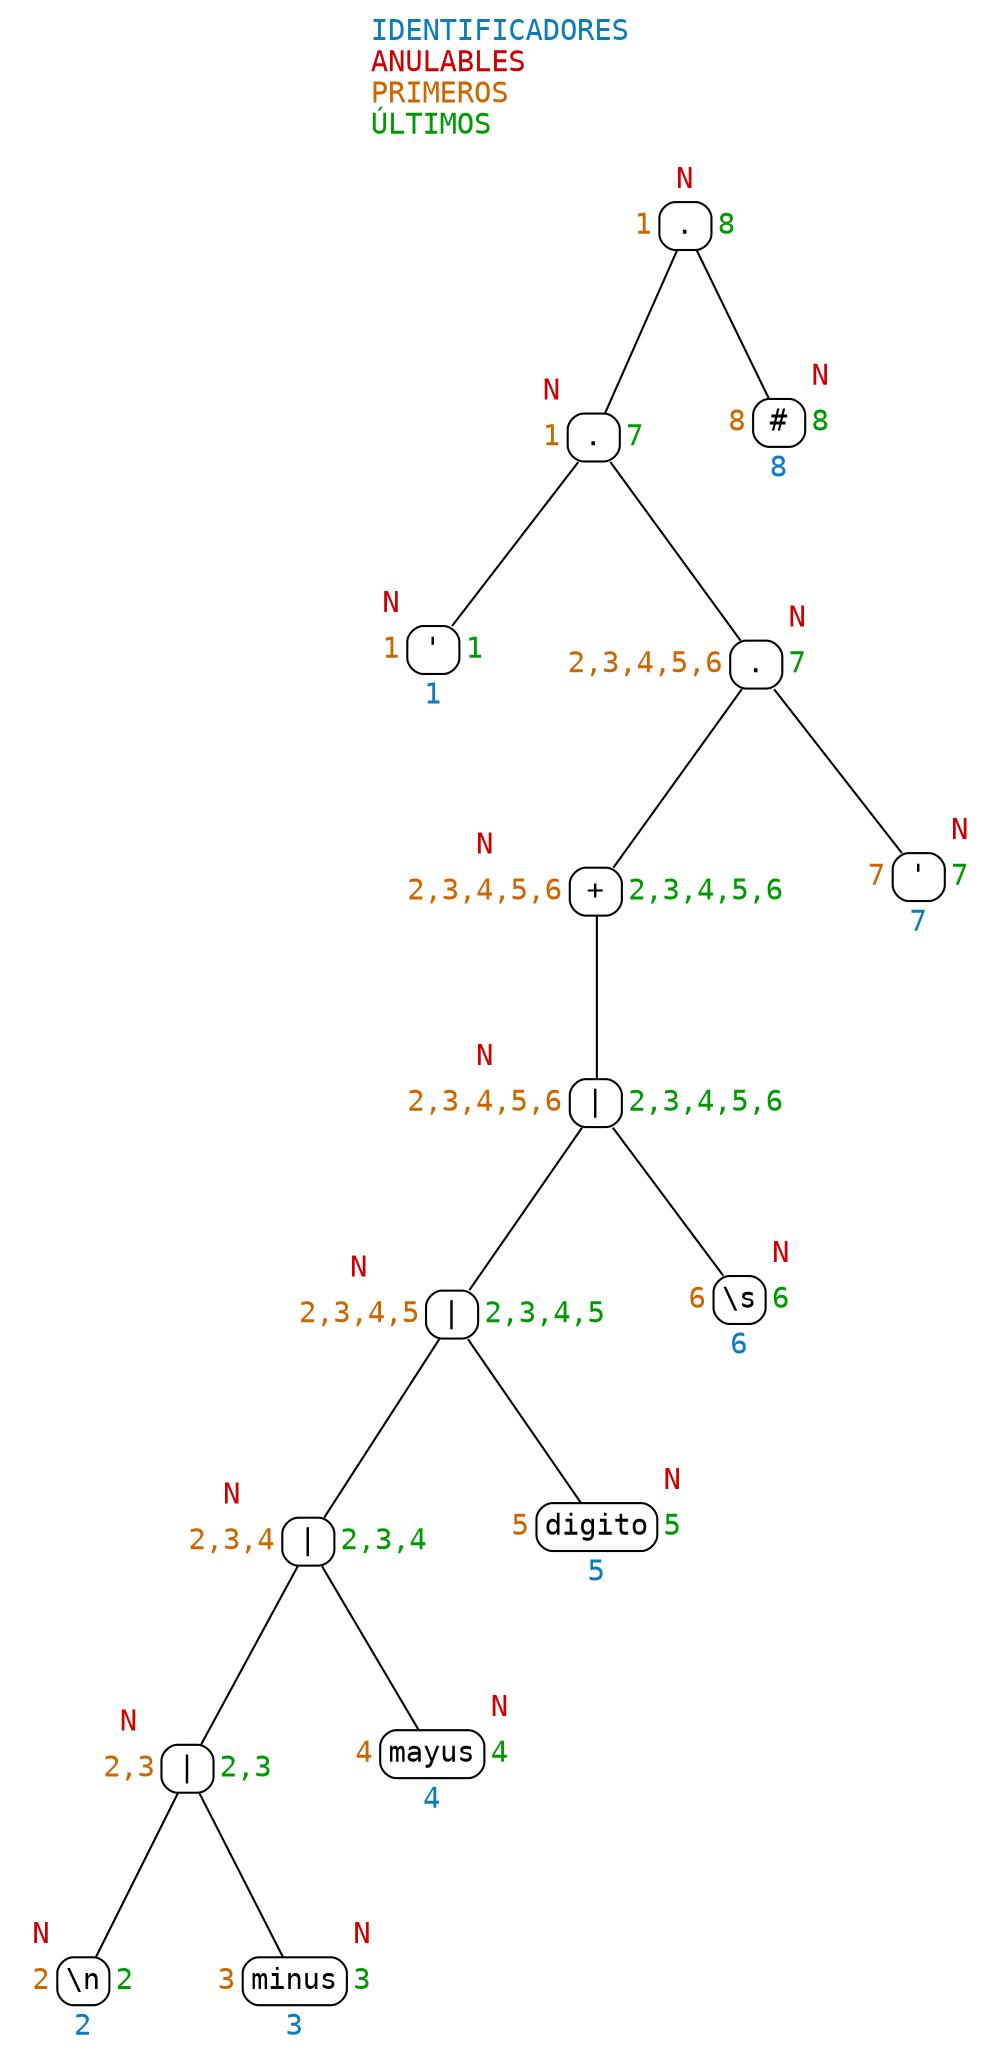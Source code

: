 digraph Tree {
	graph[fontname="Consolas" labelloc=t];
	node[shape = plaintext fontname="Consolas"];
	edge[dir = none];
	label=<<font color="#0C7CBA">IDENTIFICADORES</font><br align="left"/><font color="#CC0000">ANULABLES</font><br align="left"/><font color="#CC6600">PRIMEROS</font><br align="left"/><font color="#009900">ÚLTIMOS</font><br align="left"/>>;
	node15[label=<<table border="0" cellspacing="0" cellpadding="3"><tr><td></td><td><font color="#CC0000">N</font></td><td></td></tr><tr><td><font color="#CC6600">1</font></td><td border="1" style="rounded" port="p15" width="25">.</td><td><font color="#009900">8</font></td></tr><tr><td></td><td></td><td></td></tr></table>>];
	node14[label=<<table border="0" cellspacing="0" cellpadding="3"><tr><td><font color="#CC0000">N</font></td><td></td><td></td></tr><tr><td><font color="#CC6600">1</font></td><td border="1" style="rounded" port="p14" width="25">.</td><td><font color="#009900">7</font></td></tr><tr><td></td><td></td><td></td></tr></table>>];
	node13[label=<<table border="0" cellspacing="0" cellpadding="3"><tr><td><font color="#CC0000">N</font></td><td></td><td></td></tr><tr><td><font color="#CC6600">1</font></td><td border="1" style="rounded" port="p13" width="25">'</td><td><font color="#009900">1</font></td></tr><tr><td></td><td><font color="#0C7CBA">1</font></td><td></td></tr></table>>];
	node14:p14 -> node13:p13;
	node12[label=<<table border="0" cellspacing="0" cellpadding="3"><tr><td></td><td></td><td><font color="#CC0000">N</font></td></tr><tr><td><font color="#CC6600">2,3,4,5,6</font></td><td border="1" style="rounded" port="p12" width="25">.</td><td><font color="#009900">7</font></td></tr><tr><td></td><td></td><td></td></tr></table>>];
	node11[label=<<table border="0" cellspacing="0" cellpadding="3"><tr><td><font color="#CC0000">N</font></td><td></td><td></td></tr><tr><td><font color="#CC6600">2,3,4,5,6</font></td><td border="1" style="rounded" port="p11" width="25">+</td><td><font color="#009900">2,3,4,5,6</font></td></tr><tr><td></td><td></td><td></td></tr></table>>];
	node10[label=<<table border="0" cellspacing="0" cellpadding="3"><tr><td><font color="#CC0000">N</font></td><td></td><td></td></tr><tr><td><font color="#CC6600">2,3,4,5,6</font></td><td border="1" style="rounded" port="p10" width="25">|</td><td><font color="#009900">2,3,4,5,6</font></td></tr><tr><td></td><td></td><td></td></tr></table>>];
	node9[label=<<table border="0" cellspacing="0" cellpadding="3"><tr><td><font color="#CC0000">N</font></td><td></td><td></td></tr><tr><td><font color="#CC6600">2,3,4,5</font></td><td border="1" style="rounded" port="p9" width="25">|</td><td><font color="#009900">2,3,4,5</font></td></tr><tr><td></td><td></td><td></td></tr></table>>];
	node8[label=<<table border="0" cellspacing="0" cellpadding="3"><tr><td><font color="#CC0000">N</font></td><td></td><td></td></tr><tr><td><font color="#CC6600">2,3,4</font></td><td border="1" style="rounded" port="p8" width="25">|</td><td><font color="#009900">2,3,4</font></td></tr><tr><td></td><td></td><td></td></tr></table>>];
	node7[label=<<table border="0" cellspacing="0" cellpadding="3"><tr><td><font color="#CC0000">N</font></td><td></td><td></td></tr><tr><td><font color="#CC6600">2,3</font></td><td border="1" style="rounded" port="p7" width="25">|</td><td><font color="#009900">2,3</font></td></tr><tr><td></td><td></td><td></td></tr></table>>];
	node6[label=<<table border="0" cellspacing="0" cellpadding="3"><tr><td><font color="#CC0000">N</font></td><td></td><td></td></tr><tr><td><font color="#CC6600">2</font></td><td border="1" style="rounded" port="p6" width="25">&#92;&#92;n</td><td><font color="#009900">2</font></td></tr><tr><td></td><td><font color="#0C7CBA">2</font></td><td></td></tr></table>>];
	node7:p7 -> node6:p6;
	node5[label=<<table border="0" cellspacing="0" cellpadding="3"><tr><td></td><td></td><td><font color="#CC0000">N</font></td></tr><tr><td><font color="#CC6600">3</font></td><td border="1" style="rounded" port="p5" width="25">minus</td><td><font color="#009900">3</font></td></tr><tr><td></td><td><font color="#0C7CBA">3</font></td><td></td></tr></table>>];
	node7:p7 -> node5:p5;
	node8:p8 -> node7:p7;
	node4[label=<<table border="0" cellspacing="0" cellpadding="3"><tr><td></td><td></td><td><font color="#CC0000">N</font></td></tr><tr><td><font color="#CC6600">4</font></td><td border="1" style="rounded" port="p4" width="25">mayus</td><td><font color="#009900">4</font></td></tr><tr><td></td><td><font color="#0C7CBA">4</font></td><td></td></tr></table>>];
	node8:p8 -> node4:p4;
	node9:p9 -> node8:p8;
	node3[label=<<table border="0" cellspacing="0" cellpadding="3"><tr><td></td><td></td><td><font color="#CC0000">N</font></td></tr><tr><td><font color="#CC6600">5</font></td><td border="1" style="rounded" port="p3" width="25">digito</td><td><font color="#009900">5</font></td></tr><tr><td></td><td><font color="#0C7CBA">5</font></td><td></td></tr></table>>];
	node9:p9 -> node3:p3;
	node10:p10 -> node9:p9;
	node2[label=<<table border="0" cellspacing="0" cellpadding="3"><tr><td></td><td></td><td><font color="#CC0000">N</font></td></tr><tr><td><font color="#CC6600">6</font></td><td border="1" style="rounded" port="p2" width="25">&#92;&#92;s</td><td><font color="#009900">6</font></td></tr><tr><td></td><td><font color="#0C7CBA">6</font></td><td></td></tr></table>>];
	node10:p10 -> node2:p2;
	node11:p11 -> node10:p10;
	node12:p12 -> node11:p11;
	node1[label=<<table border="0" cellspacing="0" cellpadding="3"><tr><td></td><td></td><td><font color="#CC0000">N</font></td></tr><tr><td><font color="#CC6600">7</font></td><td border="1" style="rounded" port="p1" width="25">'</td><td><font color="#009900">7</font></td></tr><tr><td></td><td><font color="#0C7CBA">7</font></td><td></td></tr></table>>];
	node12:p12 -> node1:p1;
	node14:p14 -> node12:p12;
	node15:p15 -> node14:p14;
	node0[label=<<table border="0" cellspacing="0" cellpadding="3"><tr><td></td><td></td><td><font color="#CC0000">N</font></td></tr><tr><td><font color="#CC6600">8</font></td><td border="1" style="rounded" port="p0" width="25">#</td><td><font color="#009900">8</font></td></tr><tr><td></td><td><font color="#0C7CBA">8</font></td><td></td></tr></table>>];
	node15:p15 -> node0:p0;
}